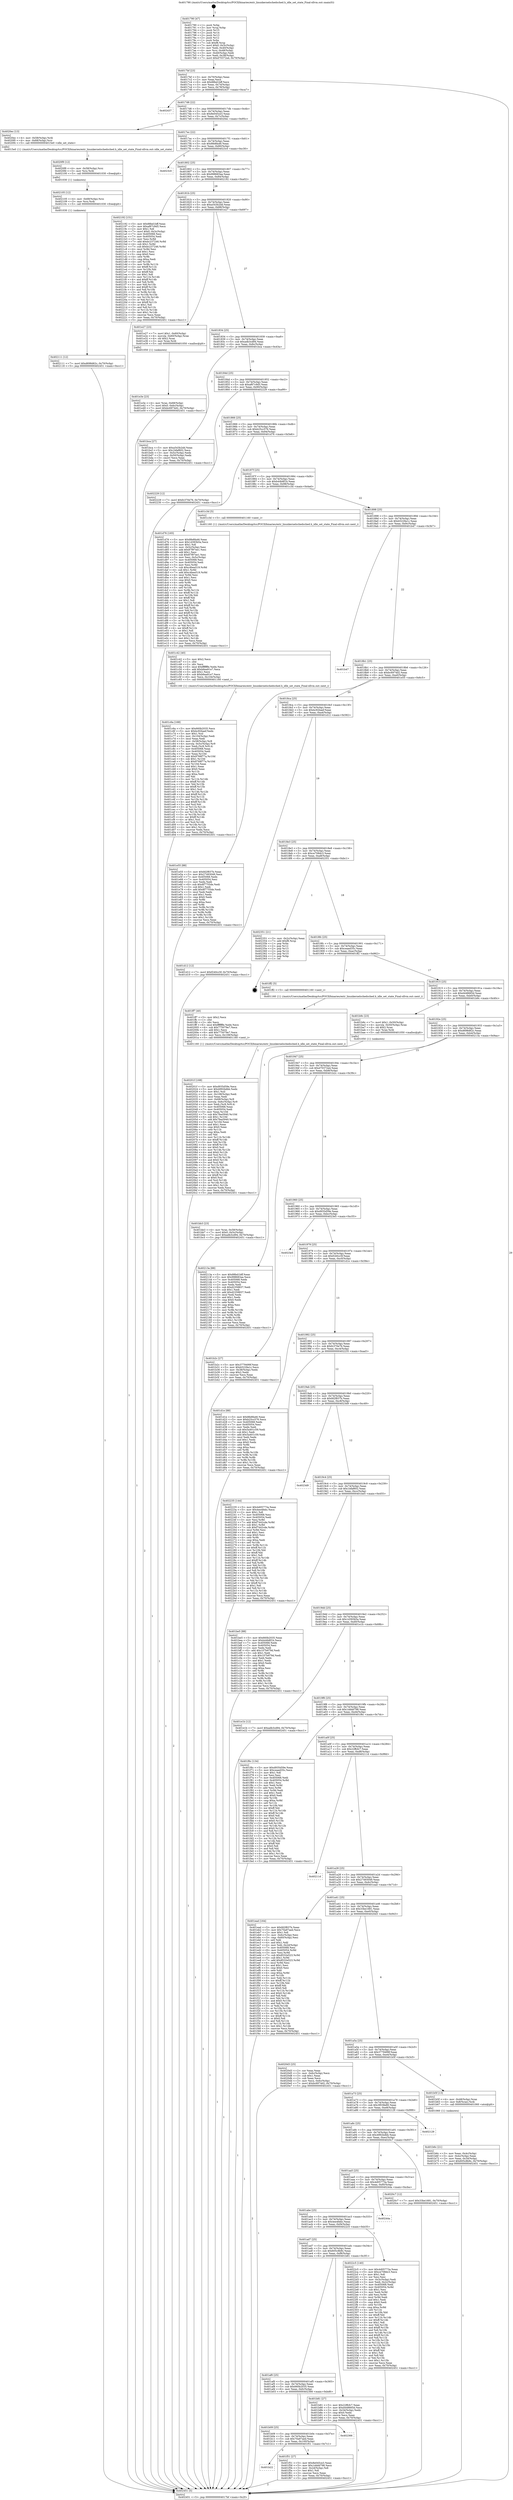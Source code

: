 digraph "0x401790" {
  label = "0x401790 (/mnt/c/Users/mathe/Desktop/tcc/POCII/binaries/extr_linuxkernelschedsched.h_idle_set_state_Final-ollvm.out::main(0))"
  labelloc = "t"
  node[shape=record]

  Entry [label="",width=0.3,height=0.3,shape=circle,fillcolor=black,style=filled]
  "0x4017bf" [label="{
     0x4017bf [23]\l
     | [instrs]\l
     &nbsp;&nbsp;0x4017bf \<+3\>: mov -0x70(%rbp),%eax\l
     &nbsp;&nbsp;0x4017c2 \<+2\>: mov %eax,%ecx\l
     &nbsp;&nbsp;0x4017c4 \<+6\>: sub $0x88bd1bff,%ecx\l
     &nbsp;&nbsp;0x4017ca \<+3\>: mov %eax,-0x74(%rbp)\l
     &nbsp;&nbsp;0x4017cd \<+3\>: mov %ecx,-0x78(%rbp)\l
     &nbsp;&nbsp;0x4017d0 \<+6\>: je 0000000000402437 \<main+0xca7\>\l
  }"]
  "0x402437" [label="{
     0x402437\l
  }", style=dashed]
  "0x4017d6" [label="{
     0x4017d6 [22]\l
     | [instrs]\l
     &nbsp;&nbsp;0x4017d6 \<+5\>: jmp 00000000004017db \<main+0x4b\>\l
     &nbsp;&nbsp;0x4017db \<+3\>: mov -0x74(%rbp),%eax\l
     &nbsp;&nbsp;0x4017de \<+5\>: sub $0x8e045ce3,%eax\l
     &nbsp;&nbsp;0x4017e3 \<+3\>: mov %eax,-0x7c(%rbp)\l
     &nbsp;&nbsp;0x4017e6 \<+6\>: je 00000000004020ec \<main+0x95c\>\l
  }"]
  Exit [label="",width=0.3,height=0.3,shape=circle,fillcolor=black,style=filled,peripheries=2]
  "0x4020ec" [label="{
     0x4020ec [13]\l
     | [instrs]\l
     &nbsp;&nbsp;0x4020ec \<+4\>: mov -0x58(%rbp),%rdi\l
     &nbsp;&nbsp;0x4020f0 \<+4\>: mov -0x68(%rbp),%rsi\l
     &nbsp;&nbsp;0x4020f4 \<+5\>: call 00000000004015e0 \<idle_set_state\>\l
     | [calls]\l
     &nbsp;&nbsp;0x4015e0 \{1\} (/mnt/c/Users/mathe/Desktop/tcc/POCII/binaries/extr_linuxkernelschedsched.h_idle_set_state_Final-ollvm.out::idle_set_state)\l
  }"]
  "0x4017ec" [label="{
     0x4017ec [22]\l
     | [instrs]\l
     &nbsp;&nbsp;0x4017ec \<+5\>: jmp 00000000004017f1 \<main+0x61\>\l
     &nbsp;&nbsp;0x4017f1 \<+3\>: mov -0x74(%rbp),%eax\l
     &nbsp;&nbsp;0x4017f4 \<+5\>: sub $0x8fe8fa46,%eax\l
     &nbsp;&nbsp;0x4017f9 \<+3\>: mov %eax,-0x80(%rbp)\l
     &nbsp;&nbsp;0x4017fc \<+6\>: je 00000000004023c0 \<main+0xc30\>\l
  }"]
  "0x402111" [label="{
     0x402111 [12]\l
     | [instrs]\l
     &nbsp;&nbsp;0x402111 \<+7\>: movl $0xd698d62c,-0x70(%rbp)\l
     &nbsp;&nbsp;0x402118 \<+5\>: jmp 0000000000402451 \<main+0xcc1\>\l
  }"]
  "0x4023c0" [label="{
     0x4023c0\l
  }", style=dashed]
  "0x401802" [label="{
     0x401802 [25]\l
     | [instrs]\l
     &nbsp;&nbsp;0x401802 \<+5\>: jmp 0000000000401807 \<main+0x77\>\l
     &nbsp;&nbsp;0x401807 \<+3\>: mov -0x74(%rbp),%eax\l
     &nbsp;&nbsp;0x40180a \<+5\>: sub $0x998683aa,%eax\l
     &nbsp;&nbsp;0x40180f \<+6\>: mov %eax,-0x84(%rbp)\l
     &nbsp;&nbsp;0x401815 \<+6\>: je 0000000000402192 \<main+0xa02\>\l
  }"]
  "0x402105" [label="{
     0x402105 [12]\l
     | [instrs]\l
     &nbsp;&nbsp;0x402105 \<+4\>: mov -0x68(%rbp),%rsi\l
     &nbsp;&nbsp;0x402109 \<+3\>: mov %rsi,%rdi\l
     &nbsp;&nbsp;0x40210c \<+5\>: call 0000000000401030 \<free@plt\>\l
     | [calls]\l
     &nbsp;&nbsp;0x401030 \{1\} (unknown)\l
  }"]
  "0x402192" [label="{
     0x402192 [151]\l
     | [instrs]\l
     &nbsp;&nbsp;0x402192 \<+5\>: mov $0x88bd1bff,%eax\l
     &nbsp;&nbsp;0x402197 \<+5\>: mov $0xaf67c9d5,%ecx\l
     &nbsp;&nbsp;0x40219c \<+2\>: mov $0x1,%dl\l
     &nbsp;&nbsp;0x40219e \<+7\>: movl $0x0,-0x3c(%rbp)\l
     &nbsp;&nbsp;0x4021a5 \<+7\>: mov 0x405068,%esi\l
     &nbsp;&nbsp;0x4021ac \<+7\>: mov 0x405054,%edi\l
     &nbsp;&nbsp;0x4021b3 \<+3\>: mov %esi,%r8d\l
     &nbsp;&nbsp;0x4021b6 \<+7\>: add $0xbc237246,%r8d\l
     &nbsp;&nbsp;0x4021bd \<+4\>: sub $0x1,%r8d\l
     &nbsp;&nbsp;0x4021c1 \<+7\>: sub $0xbc237246,%r8d\l
     &nbsp;&nbsp;0x4021c8 \<+4\>: imul %r8d,%esi\l
     &nbsp;&nbsp;0x4021cc \<+3\>: and $0x1,%esi\l
     &nbsp;&nbsp;0x4021cf \<+3\>: cmp $0x0,%esi\l
     &nbsp;&nbsp;0x4021d2 \<+4\>: sete %r9b\l
     &nbsp;&nbsp;0x4021d6 \<+3\>: cmp $0xa,%edi\l
     &nbsp;&nbsp;0x4021d9 \<+4\>: setl %r10b\l
     &nbsp;&nbsp;0x4021dd \<+3\>: mov %r9b,%r11b\l
     &nbsp;&nbsp;0x4021e0 \<+4\>: xor $0xff,%r11b\l
     &nbsp;&nbsp;0x4021e4 \<+3\>: mov %r10b,%bl\l
     &nbsp;&nbsp;0x4021e7 \<+3\>: xor $0xff,%bl\l
     &nbsp;&nbsp;0x4021ea \<+3\>: xor $0x1,%dl\l
     &nbsp;&nbsp;0x4021ed \<+3\>: mov %r11b,%r14b\l
     &nbsp;&nbsp;0x4021f0 \<+4\>: and $0xff,%r14b\l
     &nbsp;&nbsp;0x4021f4 \<+3\>: and %dl,%r9b\l
     &nbsp;&nbsp;0x4021f7 \<+3\>: mov %bl,%r15b\l
     &nbsp;&nbsp;0x4021fa \<+4\>: and $0xff,%r15b\l
     &nbsp;&nbsp;0x4021fe \<+3\>: and %dl,%r10b\l
     &nbsp;&nbsp;0x402201 \<+3\>: or %r9b,%r14b\l
     &nbsp;&nbsp;0x402204 \<+3\>: or %r10b,%r15b\l
     &nbsp;&nbsp;0x402207 \<+3\>: xor %r15b,%r14b\l
     &nbsp;&nbsp;0x40220a \<+3\>: or %bl,%r11b\l
     &nbsp;&nbsp;0x40220d \<+4\>: xor $0xff,%r11b\l
     &nbsp;&nbsp;0x402211 \<+3\>: or $0x1,%dl\l
     &nbsp;&nbsp;0x402214 \<+3\>: and %dl,%r11b\l
     &nbsp;&nbsp;0x402217 \<+3\>: or %r11b,%r14b\l
     &nbsp;&nbsp;0x40221a \<+4\>: test $0x1,%r14b\l
     &nbsp;&nbsp;0x40221e \<+3\>: cmovne %ecx,%eax\l
     &nbsp;&nbsp;0x402221 \<+3\>: mov %eax,-0x70(%rbp)\l
     &nbsp;&nbsp;0x402224 \<+5\>: jmp 0000000000402451 \<main+0xcc1\>\l
  }"]
  "0x40181b" [label="{
     0x40181b [25]\l
     | [instrs]\l
     &nbsp;&nbsp;0x40181b \<+5\>: jmp 0000000000401820 \<main+0x90\>\l
     &nbsp;&nbsp;0x401820 \<+3\>: mov -0x74(%rbp),%eax\l
     &nbsp;&nbsp;0x401823 \<+5\>: sub $0xa543b2dd,%eax\l
     &nbsp;&nbsp;0x401828 \<+6\>: mov %eax,-0x88(%rbp)\l
     &nbsp;&nbsp;0x40182e \<+6\>: je 0000000000401e27 \<main+0x697\>\l
  }"]
  "0x4020f9" [label="{
     0x4020f9 [12]\l
     | [instrs]\l
     &nbsp;&nbsp;0x4020f9 \<+4\>: mov -0x58(%rbp),%rsi\l
     &nbsp;&nbsp;0x4020fd \<+3\>: mov %rsi,%rdi\l
     &nbsp;&nbsp;0x402100 \<+5\>: call 0000000000401030 \<free@plt\>\l
     | [calls]\l
     &nbsp;&nbsp;0x401030 \{1\} (unknown)\l
  }"]
  "0x401e27" [label="{
     0x401e27 [23]\l
     | [instrs]\l
     &nbsp;&nbsp;0x401e27 \<+7\>: movl $0x1,-0x60(%rbp)\l
     &nbsp;&nbsp;0x401e2e \<+4\>: movslq -0x60(%rbp),%rax\l
     &nbsp;&nbsp;0x401e32 \<+4\>: shl $0x2,%rax\l
     &nbsp;&nbsp;0x401e36 \<+3\>: mov %rax,%rdi\l
     &nbsp;&nbsp;0x401e39 \<+5\>: call 0000000000401050 \<malloc@plt\>\l
     | [calls]\l
     &nbsp;&nbsp;0x401050 \{1\} (unknown)\l
  }"]
  "0x401834" [label="{
     0x401834 [25]\l
     | [instrs]\l
     &nbsp;&nbsp;0x401834 \<+5\>: jmp 0000000000401839 \<main+0xa9\>\l
     &nbsp;&nbsp;0x401839 \<+3\>: mov -0x74(%rbp),%eax\l
     &nbsp;&nbsp;0x40183c \<+5\>: sub $0xadb3cd94,%eax\l
     &nbsp;&nbsp;0x401841 \<+6\>: mov %eax,-0x8c(%rbp)\l
     &nbsp;&nbsp;0x401847 \<+6\>: je 0000000000401bca \<main+0x43a\>\l
  }"]
  "0x40201f" [label="{
     0x40201f [168]\l
     | [instrs]\l
     &nbsp;&nbsp;0x40201f \<+5\>: mov $0xd935d59e,%ecx\l
     &nbsp;&nbsp;0x402024 \<+5\>: mov $0x4992bdbb,%edx\l
     &nbsp;&nbsp;0x402029 \<+3\>: mov $0x1,%sil\l
     &nbsp;&nbsp;0x40202c \<+6\>: mov -0x108(%rbp),%edi\l
     &nbsp;&nbsp;0x402032 \<+3\>: imul %eax,%edi\l
     &nbsp;&nbsp;0x402035 \<+4\>: mov -0x68(%rbp),%r8\l
     &nbsp;&nbsp;0x402039 \<+4\>: movslq -0x6c(%rbp),%r9\l
     &nbsp;&nbsp;0x40203d \<+4\>: mov %edi,(%r8,%r9,4)\l
     &nbsp;&nbsp;0x402041 \<+7\>: mov 0x405068,%eax\l
     &nbsp;&nbsp;0x402048 \<+7\>: mov 0x405054,%edi\l
     &nbsp;&nbsp;0x40204f \<+3\>: mov %eax,%r10d\l
     &nbsp;&nbsp;0x402052 \<+7\>: sub $0x7fea5940,%r10d\l
     &nbsp;&nbsp;0x402059 \<+4\>: sub $0x1,%r10d\l
     &nbsp;&nbsp;0x40205d \<+7\>: add $0x7fea5940,%r10d\l
     &nbsp;&nbsp;0x402064 \<+4\>: imul %r10d,%eax\l
     &nbsp;&nbsp;0x402068 \<+3\>: and $0x1,%eax\l
     &nbsp;&nbsp;0x40206b \<+3\>: cmp $0x0,%eax\l
     &nbsp;&nbsp;0x40206e \<+4\>: sete %r11b\l
     &nbsp;&nbsp;0x402072 \<+3\>: cmp $0xa,%edi\l
     &nbsp;&nbsp;0x402075 \<+3\>: setl %bl\l
     &nbsp;&nbsp;0x402078 \<+3\>: mov %r11b,%r14b\l
     &nbsp;&nbsp;0x40207b \<+4\>: xor $0xff,%r14b\l
     &nbsp;&nbsp;0x40207f \<+3\>: mov %bl,%r15b\l
     &nbsp;&nbsp;0x402082 \<+4\>: xor $0xff,%r15b\l
     &nbsp;&nbsp;0x402086 \<+4\>: xor $0x0,%sil\l
     &nbsp;&nbsp;0x40208a \<+3\>: mov %r14b,%r12b\l
     &nbsp;&nbsp;0x40208d \<+4\>: and $0x0,%r12b\l
     &nbsp;&nbsp;0x402091 \<+3\>: and %sil,%r11b\l
     &nbsp;&nbsp;0x402094 \<+3\>: mov %r15b,%r13b\l
     &nbsp;&nbsp;0x402097 \<+4\>: and $0x0,%r13b\l
     &nbsp;&nbsp;0x40209b \<+3\>: and %sil,%bl\l
     &nbsp;&nbsp;0x40209e \<+3\>: or %r11b,%r12b\l
     &nbsp;&nbsp;0x4020a1 \<+3\>: or %bl,%r13b\l
     &nbsp;&nbsp;0x4020a4 \<+3\>: xor %r13b,%r12b\l
     &nbsp;&nbsp;0x4020a7 \<+3\>: or %r15b,%r14b\l
     &nbsp;&nbsp;0x4020aa \<+4\>: xor $0xff,%r14b\l
     &nbsp;&nbsp;0x4020ae \<+4\>: or $0x0,%sil\l
     &nbsp;&nbsp;0x4020b2 \<+3\>: and %sil,%r14b\l
     &nbsp;&nbsp;0x4020b5 \<+3\>: or %r14b,%r12b\l
     &nbsp;&nbsp;0x4020b8 \<+4\>: test $0x1,%r12b\l
     &nbsp;&nbsp;0x4020bc \<+3\>: cmovne %edx,%ecx\l
     &nbsp;&nbsp;0x4020bf \<+3\>: mov %ecx,-0x70(%rbp)\l
     &nbsp;&nbsp;0x4020c2 \<+5\>: jmp 0000000000402451 \<main+0xcc1\>\l
  }"]
  "0x401bca" [label="{
     0x401bca [27]\l
     | [instrs]\l
     &nbsp;&nbsp;0x401bca \<+5\>: mov $0xa543b2dd,%eax\l
     &nbsp;&nbsp;0x401bcf \<+5\>: mov $0x1bfaf602,%ecx\l
     &nbsp;&nbsp;0x401bd4 \<+3\>: mov -0x5c(%rbp),%edx\l
     &nbsp;&nbsp;0x401bd7 \<+3\>: cmp -0x50(%rbp),%edx\l
     &nbsp;&nbsp;0x401bda \<+3\>: cmovl %ecx,%eax\l
     &nbsp;&nbsp;0x401bdd \<+3\>: mov %eax,-0x70(%rbp)\l
     &nbsp;&nbsp;0x401be0 \<+5\>: jmp 0000000000402451 \<main+0xcc1\>\l
  }"]
  "0x40184d" [label="{
     0x40184d [25]\l
     | [instrs]\l
     &nbsp;&nbsp;0x40184d \<+5\>: jmp 0000000000401852 \<main+0xc2\>\l
     &nbsp;&nbsp;0x401852 \<+3\>: mov -0x74(%rbp),%eax\l
     &nbsp;&nbsp;0x401855 \<+5\>: sub $0xaf67c9d5,%eax\l
     &nbsp;&nbsp;0x40185a \<+6\>: mov %eax,-0x90(%rbp)\l
     &nbsp;&nbsp;0x401860 \<+6\>: je 0000000000402229 \<main+0xa99\>\l
  }"]
  "0x401ff7" [label="{
     0x401ff7 [40]\l
     | [instrs]\l
     &nbsp;&nbsp;0x401ff7 \<+5\>: mov $0x2,%ecx\l
     &nbsp;&nbsp;0x401ffc \<+1\>: cltd\l
     &nbsp;&nbsp;0x401ffd \<+2\>: idiv %ecx\l
     &nbsp;&nbsp;0x401fff \<+6\>: imul $0xfffffffe,%edx,%ecx\l
     &nbsp;&nbsp;0x402005 \<+6\>: sub $0x775079e7,%ecx\l
     &nbsp;&nbsp;0x40200b \<+3\>: add $0x1,%ecx\l
     &nbsp;&nbsp;0x40200e \<+6\>: add $0x775079e7,%ecx\l
     &nbsp;&nbsp;0x402014 \<+6\>: mov %ecx,-0x108(%rbp)\l
     &nbsp;&nbsp;0x40201a \<+5\>: call 0000000000401160 \<next_i\>\l
     | [calls]\l
     &nbsp;&nbsp;0x401160 \{1\} (/mnt/c/Users/mathe/Desktop/tcc/POCII/binaries/extr_linuxkernelschedsched.h_idle_set_state_Final-ollvm.out::next_i)\l
  }"]
  "0x402229" [label="{
     0x402229 [12]\l
     | [instrs]\l
     &nbsp;&nbsp;0x402229 \<+7\>: movl $0xfc370e76,-0x70(%rbp)\l
     &nbsp;&nbsp;0x402230 \<+5\>: jmp 0000000000402451 \<main+0xcc1\>\l
  }"]
  "0x401866" [label="{
     0x401866 [25]\l
     | [instrs]\l
     &nbsp;&nbsp;0x401866 \<+5\>: jmp 000000000040186b \<main+0xdb\>\l
     &nbsp;&nbsp;0x40186b \<+3\>: mov -0x74(%rbp),%eax\l
     &nbsp;&nbsp;0x40186e \<+5\>: sub $0xb25cc576,%eax\l
     &nbsp;&nbsp;0x401873 \<+6\>: mov %eax,-0x94(%rbp)\l
     &nbsp;&nbsp;0x401879 \<+6\>: je 0000000000401d76 \<main+0x5e6\>\l
  }"]
  "0x401b22" [label="{
     0x401b22\l
  }", style=dashed]
  "0x401d76" [label="{
     0x401d76 [165]\l
     | [instrs]\l
     &nbsp;&nbsp;0x401d76 \<+5\>: mov $0x8fe8fa46,%eax\l
     &nbsp;&nbsp;0x401d7b \<+5\>: mov $0x1d393b5a,%ecx\l
     &nbsp;&nbsp;0x401d80 \<+2\>: mov $0x1,%dl\l
     &nbsp;&nbsp;0x401d82 \<+3\>: mov -0x5c(%rbp),%esi\l
     &nbsp;&nbsp;0x401d85 \<+6\>: add $0x87f97ee1,%esi\l
     &nbsp;&nbsp;0x401d8b \<+3\>: add $0x1,%esi\l
     &nbsp;&nbsp;0x401d8e \<+6\>: sub $0x87f97ee1,%esi\l
     &nbsp;&nbsp;0x401d94 \<+3\>: mov %esi,-0x5c(%rbp)\l
     &nbsp;&nbsp;0x401d97 \<+7\>: mov 0x405068,%esi\l
     &nbsp;&nbsp;0x401d9e \<+7\>: mov 0x405054,%edi\l
     &nbsp;&nbsp;0x401da5 \<+3\>: mov %esi,%r8d\l
     &nbsp;&nbsp;0x401da8 \<+7\>: sub $0xc4bea519,%r8d\l
     &nbsp;&nbsp;0x401daf \<+4\>: sub $0x1,%r8d\l
     &nbsp;&nbsp;0x401db3 \<+7\>: add $0xc4bea519,%r8d\l
     &nbsp;&nbsp;0x401dba \<+4\>: imul %r8d,%esi\l
     &nbsp;&nbsp;0x401dbe \<+3\>: and $0x1,%esi\l
     &nbsp;&nbsp;0x401dc1 \<+3\>: cmp $0x0,%esi\l
     &nbsp;&nbsp;0x401dc4 \<+4\>: sete %r9b\l
     &nbsp;&nbsp;0x401dc8 \<+3\>: cmp $0xa,%edi\l
     &nbsp;&nbsp;0x401dcb \<+4\>: setl %r10b\l
     &nbsp;&nbsp;0x401dcf \<+3\>: mov %r9b,%r11b\l
     &nbsp;&nbsp;0x401dd2 \<+4\>: xor $0xff,%r11b\l
     &nbsp;&nbsp;0x401dd6 \<+3\>: mov %r10b,%bl\l
     &nbsp;&nbsp;0x401dd9 \<+3\>: xor $0xff,%bl\l
     &nbsp;&nbsp;0x401ddc \<+3\>: xor $0x1,%dl\l
     &nbsp;&nbsp;0x401ddf \<+3\>: mov %r11b,%r14b\l
     &nbsp;&nbsp;0x401de2 \<+4\>: and $0xff,%r14b\l
     &nbsp;&nbsp;0x401de6 \<+3\>: and %dl,%r9b\l
     &nbsp;&nbsp;0x401de9 \<+3\>: mov %bl,%r15b\l
     &nbsp;&nbsp;0x401dec \<+4\>: and $0xff,%r15b\l
     &nbsp;&nbsp;0x401df0 \<+3\>: and %dl,%r10b\l
     &nbsp;&nbsp;0x401df3 \<+3\>: or %r9b,%r14b\l
     &nbsp;&nbsp;0x401df6 \<+3\>: or %r10b,%r15b\l
     &nbsp;&nbsp;0x401df9 \<+3\>: xor %r15b,%r14b\l
     &nbsp;&nbsp;0x401dfc \<+3\>: or %bl,%r11b\l
     &nbsp;&nbsp;0x401dff \<+4\>: xor $0xff,%r11b\l
     &nbsp;&nbsp;0x401e03 \<+3\>: or $0x1,%dl\l
     &nbsp;&nbsp;0x401e06 \<+3\>: and %dl,%r11b\l
     &nbsp;&nbsp;0x401e09 \<+3\>: or %r11b,%r14b\l
     &nbsp;&nbsp;0x401e0c \<+4\>: test $0x1,%r14b\l
     &nbsp;&nbsp;0x401e10 \<+3\>: cmovne %ecx,%eax\l
     &nbsp;&nbsp;0x401e13 \<+3\>: mov %eax,-0x70(%rbp)\l
     &nbsp;&nbsp;0x401e16 \<+5\>: jmp 0000000000402451 \<main+0xcc1\>\l
  }"]
  "0x40187f" [label="{
     0x40187f [25]\l
     | [instrs]\l
     &nbsp;&nbsp;0x40187f \<+5\>: jmp 0000000000401884 \<main+0xf4\>\l
     &nbsp;&nbsp;0x401884 \<+3\>: mov -0x74(%rbp),%eax\l
     &nbsp;&nbsp;0x401887 \<+5\>: sub $0xb44b8f1b,%eax\l
     &nbsp;&nbsp;0x40188c \<+6\>: mov %eax,-0x98(%rbp)\l
     &nbsp;&nbsp;0x401892 \<+6\>: je 0000000000401c3d \<main+0x4ad\>\l
  }"]
  "0x401f51" [label="{
     0x401f51 [27]\l
     | [instrs]\l
     &nbsp;&nbsp;0x401f51 \<+5\>: mov $0x8e045ce3,%eax\l
     &nbsp;&nbsp;0x401f56 \<+5\>: mov $0x1dddd798,%ecx\l
     &nbsp;&nbsp;0x401f5b \<+3\>: mov -0x2d(%rbp),%dl\l
     &nbsp;&nbsp;0x401f5e \<+3\>: test $0x1,%dl\l
     &nbsp;&nbsp;0x401f61 \<+3\>: cmovne %ecx,%eax\l
     &nbsp;&nbsp;0x401f64 \<+3\>: mov %eax,-0x70(%rbp)\l
     &nbsp;&nbsp;0x401f67 \<+5\>: jmp 0000000000402451 \<main+0xcc1\>\l
  }"]
  "0x401c3d" [label="{
     0x401c3d [5]\l
     | [instrs]\l
     &nbsp;&nbsp;0x401c3d \<+5\>: call 0000000000401160 \<next_i\>\l
     | [calls]\l
     &nbsp;&nbsp;0x401160 \{1\} (/mnt/c/Users/mathe/Desktop/tcc/POCII/binaries/extr_linuxkernelschedsched.h_idle_set_state_Final-ollvm.out::next_i)\l
  }"]
  "0x401898" [label="{
     0x401898 [25]\l
     | [instrs]\l
     &nbsp;&nbsp;0x401898 \<+5\>: jmp 000000000040189d \<main+0x10d\>\l
     &nbsp;&nbsp;0x40189d \<+3\>: mov -0x74(%rbp),%eax\l
     &nbsp;&nbsp;0x4018a0 \<+5\>: sub $0xb5229a1c,%eax\l
     &nbsp;&nbsp;0x4018a5 \<+6\>: mov %eax,-0x9c(%rbp)\l
     &nbsp;&nbsp;0x4018ab \<+6\>: je 0000000000401b47 \<main+0x3b7\>\l
  }"]
  "0x401b09" [label="{
     0x401b09 [25]\l
     | [instrs]\l
     &nbsp;&nbsp;0x401b09 \<+5\>: jmp 0000000000401b0e \<main+0x37e\>\l
     &nbsp;&nbsp;0x401b0e \<+3\>: mov -0x74(%rbp),%eax\l
     &nbsp;&nbsp;0x401b11 \<+5\>: sub $0x70a97aed,%eax\l
     &nbsp;&nbsp;0x401b16 \<+6\>: mov %eax,-0x100(%rbp)\l
     &nbsp;&nbsp;0x401b1c \<+6\>: je 0000000000401f51 \<main+0x7c1\>\l
  }"]
  "0x401b47" [label="{
     0x401b47\l
  }", style=dashed]
  "0x4018b1" [label="{
     0x4018b1 [25]\l
     | [instrs]\l
     &nbsp;&nbsp;0x4018b1 \<+5\>: jmp 00000000004018b6 \<main+0x126\>\l
     &nbsp;&nbsp;0x4018b6 \<+3\>: mov -0x74(%rbp),%eax\l
     &nbsp;&nbsp;0x4018b9 \<+5\>: sub $0xbc6974d2,%eax\l
     &nbsp;&nbsp;0x4018be \<+6\>: mov %eax,-0xa0(%rbp)\l
     &nbsp;&nbsp;0x4018c4 \<+6\>: je 0000000000401e55 \<main+0x6c5\>\l
  }"]
  "0x402366" [label="{
     0x402366\l
  }", style=dashed]
  "0x401e55" [label="{
     0x401e55 [88]\l
     | [instrs]\l
     &nbsp;&nbsp;0x401e55 \<+5\>: mov $0xfd2f837b,%eax\l
     &nbsp;&nbsp;0x401e5a \<+5\>: mov $0x27493049,%ecx\l
     &nbsp;&nbsp;0x401e5f \<+7\>: mov 0x405068,%edx\l
     &nbsp;&nbsp;0x401e66 \<+7\>: mov 0x405054,%esi\l
     &nbsp;&nbsp;0x401e6d \<+2\>: mov %edx,%edi\l
     &nbsp;&nbsp;0x401e6f \<+6\>: sub $0x8f7755de,%edi\l
     &nbsp;&nbsp;0x401e75 \<+3\>: sub $0x1,%edi\l
     &nbsp;&nbsp;0x401e78 \<+6\>: add $0x8f7755de,%edi\l
     &nbsp;&nbsp;0x401e7e \<+3\>: imul %edi,%edx\l
     &nbsp;&nbsp;0x401e81 \<+3\>: and $0x1,%edx\l
     &nbsp;&nbsp;0x401e84 \<+3\>: cmp $0x0,%edx\l
     &nbsp;&nbsp;0x401e87 \<+4\>: sete %r8b\l
     &nbsp;&nbsp;0x401e8b \<+3\>: cmp $0xa,%esi\l
     &nbsp;&nbsp;0x401e8e \<+4\>: setl %r9b\l
     &nbsp;&nbsp;0x401e92 \<+3\>: mov %r8b,%r10b\l
     &nbsp;&nbsp;0x401e95 \<+3\>: and %r9b,%r10b\l
     &nbsp;&nbsp;0x401e98 \<+3\>: xor %r9b,%r8b\l
     &nbsp;&nbsp;0x401e9b \<+3\>: or %r8b,%r10b\l
     &nbsp;&nbsp;0x401e9e \<+4\>: test $0x1,%r10b\l
     &nbsp;&nbsp;0x401ea2 \<+3\>: cmovne %ecx,%eax\l
     &nbsp;&nbsp;0x401ea5 \<+3\>: mov %eax,-0x70(%rbp)\l
     &nbsp;&nbsp;0x401ea8 \<+5\>: jmp 0000000000402451 \<main+0xcc1\>\l
  }"]
  "0x4018ca" [label="{
     0x4018ca [25]\l
     | [instrs]\l
     &nbsp;&nbsp;0x4018ca \<+5\>: jmp 00000000004018cf \<main+0x13f\>\l
     &nbsp;&nbsp;0x4018cf \<+3\>: mov -0x74(%rbp),%eax\l
     &nbsp;&nbsp;0x4018d2 \<+5\>: sub $0xbc92baef,%eax\l
     &nbsp;&nbsp;0x4018d7 \<+6\>: mov %eax,-0xa4(%rbp)\l
     &nbsp;&nbsp;0x4018dd \<+6\>: je 0000000000401d12 \<main+0x582\>\l
  }"]
  "0x401e3e" [label="{
     0x401e3e [23]\l
     | [instrs]\l
     &nbsp;&nbsp;0x401e3e \<+4\>: mov %rax,-0x68(%rbp)\l
     &nbsp;&nbsp;0x401e42 \<+7\>: movl $0x0,-0x6c(%rbp)\l
     &nbsp;&nbsp;0x401e49 \<+7\>: movl $0xbc6974d2,-0x70(%rbp)\l
     &nbsp;&nbsp;0x401e50 \<+5\>: jmp 0000000000402451 \<main+0xcc1\>\l
  }"]
  "0x401d12" [label="{
     0x401d12 [12]\l
     | [instrs]\l
     &nbsp;&nbsp;0x401d12 \<+7\>: movl $0xf240cc5f,-0x70(%rbp)\l
     &nbsp;&nbsp;0x401d19 \<+5\>: jmp 0000000000402451 \<main+0xcc1\>\l
  }"]
  "0x4018e3" [label="{
     0x4018e3 [25]\l
     | [instrs]\l
     &nbsp;&nbsp;0x4018e3 \<+5\>: jmp 00000000004018e8 \<main+0x158\>\l
     &nbsp;&nbsp;0x4018e8 \<+3\>: mov -0x74(%rbp),%eax\l
     &nbsp;&nbsp;0x4018eb \<+5\>: sub $0xce708dc3,%eax\l
     &nbsp;&nbsp;0x4018f0 \<+6\>: mov %eax,-0xa8(%rbp)\l
     &nbsp;&nbsp;0x4018f6 \<+6\>: je 0000000000402351 \<main+0xbc1\>\l
  }"]
  "0x401c6a" [label="{
     0x401c6a [168]\l
     | [instrs]\l
     &nbsp;&nbsp;0x401c6a \<+5\>: mov $0x660b2035,%ecx\l
     &nbsp;&nbsp;0x401c6f \<+5\>: mov $0xbc92baef,%edx\l
     &nbsp;&nbsp;0x401c74 \<+3\>: mov $0x1,%sil\l
     &nbsp;&nbsp;0x401c77 \<+6\>: mov -0x104(%rbp),%edi\l
     &nbsp;&nbsp;0x401c7d \<+3\>: imul %eax,%edi\l
     &nbsp;&nbsp;0x401c80 \<+4\>: mov -0x58(%rbp),%r8\l
     &nbsp;&nbsp;0x401c84 \<+4\>: movslq -0x5c(%rbp),%r9\l
     &nbsp;&nbsp;0x401c88 \<+4\>: mov %edi,(%r8,%r9,4)\l
     &nbsp;&nbsp;0x401c8c \<+7\>: mov 0x405068,%eax\l
     &nbsp;&nbsp;0x401c93 \<+7\>: mov 0x405054,%edi\l
     &nbsp;&nbsp;0x401c9a \<+3\>: mov %eax,%r10d\l
     &nbsp;&nbsp;0x401c9d \<+7\>: add $0x9768f77a,%r10d\l
     &nbsp;&nbsp;0x401ca4 \<+4\>: sub $0x1,%r10d\l
     &nbsp;&nbsp;0x401ca8 \<+7\>: sub $0x9768f77a,%r10d\l
     &nbsp;&nbsp;0x401caf \<+4\>: imul %r10d,%eax\l
     &nbsp;&nbsp;0x401cb3 \<+3\>: and $0x1,%eax\l
     &nbsp;&nbsp;0x401cb6 \<+3\>: cmp $0x0,%eax\l
     &nbsp;&nbsp;0x401cb9 \<+4\>: sete %r11b\l
     &nbsp;&nbsp;0x401cbd \<+3\>: cmp $0xa,%edi\l
     &nbsp;&nbsp;0x401cc0 \<+3\>: setl %bl\l
     &nbsp;&nbsp;0x401cc3 \<+3\>: mov %r11b,%r14b\l
     &nbsp;&nbsp;0x401cc6 \<+4\>: xor $0xff,%r14b\l
     &nbsp;&nbsp;0x401cca \<+3\>: mov %bl,%r15b\l
     &nbsp;&nbsp;0x401ccd \<+4\>: xor $0xff,%r15b\l
     &nbsp;&nbsp;0x401cd1 \<+4\>: xor $0x1,%sil\l
     &nbsp;&nbsp;0x401cd5 \<+3\>: mov %r14b,%r12b\l
     &nbsp;&nbsp;0x401cd8 \<+4\>: and $0xff,%r12b\l
     &nbsp;&nbsp;0x401cdc \<+3\>: and %sil,%r11b\l
     &nbsp;&nbsp;0x401cdf \<+3\>: mov %r15b,%r13b\l
     &nbsp;&nbsp;0x401ce2 \<+4\>: and $0xff,%r13b\l
     &nbsp;&nbsp;0x401ce6 \<+3\>: and %sil,%bl\l
     &nbsp;&nbsp;0x401ce9 \<+3\>: or %r11b,%r12b\l
     &nbsp;&nbsp;0x401cec \<+3\>: or %bl,%r13b\l
     &nbsp;&nbsp;0x401cef \<+3\>: xor %r13b,%r12b\l
     &nbsp;&nbsp;0x401cf2 \<+3\>: or %r15b,%r14b\l
     &nbsp;&nbsp;0x401cf5 \<+4\>: xor $0xff,%r14b\l
     &nbsp;&nbsp;0x401cf9 \<+4\>: or $0x1,%sil\l
     &nbsp;&nbsp;0x401cfd \<+3\>: and %sil,%r14b\l
     &nbsp;&nbsp;0x401d00 \<+3\>: or %r14b,%r12b\l
     &nbsp;&nbsp;0x401d03 \<+4\>: test $0x1,%r12b\l
     &nbsp;&nbsp;0x401d07 \<+3\>: cmovne %edx,%ecx\l
     &nbsp;&nbsp;0x401d0a \<+3\>: mov %ecx,-0x70(%rbp)\l
     &nbsp;&nbsp;0x401d0d \<+5\>: jmp 0000000000402451 \<main+0xcc1\>\l
  }"]
  "0x402351" [label="{
     0x402351 [21]\l
     | [instrs]\l
     &nbsp;&nbsp;0x402351 \<+3\>: mov -0x2c(%rbp),%eax\l
     &nbsp;&nbsp;0x402354 \<+7\>: add $0xf8,%rsp\l
     &nbsp;&nbsp;0x40235b \<+1\>: pop %rbx\l
     &nbsp;&nbsp;0x40235c \<+2\>: pop %r12\l
     &nbsp;&nbsp;0x40235e \<+2\>: pop %r13\l
     &nbsp;&nbsp;0x402360 \<+2\>: pop %r14\l
     &nbsp;&nbsp;0x402362 \<+2\>: pop %r15\l
     &nbsp;&nbsp;0x402364 \<+1\>: pop %rbp\l
     &nbsp;&nbsp;0x402365 \<+1\>: ret\l
  }"]
  "0x4018fc" [label="{
     0x4018fc [25]\l
     | [instrs]\l
     &nbsp;&nbsp;0x4018fc \<+5\>: jmp 0000000000401901 \<main+0x171\>\l
     &nbsp;&nbsp;0x401901 \<+3\>: mov -0x74(%rbp),%eax\l
     &nbsp;&nbsp;0x401904 \<+5\>: sub $0xceaed35c,%eax\l
     &nbsp;&nbsp;0x401909 \<+6\>: mov %eax,-0xac(%rbp)\l
     &nbsp;&nbsp;0x40190f \<+6\>: je 0000000000401ff2 \<main+0x862\>\l
  }"]
  "0x401c42" [label="{
     0x401c42 [40]\l
     | [instrs]\l
     &nbsp;&nbsp;0x401c42 \<+5\>: mov $0x2,%ecx\l
     &nbsp;&nbsp;0x401c47 \<+1\>: cltd\l
     &nbsp;&nbsp;0x401c48 \<+2\>: idiv %ecx\l
     &nbsp;&nbsp;0x401c4a \<+6\>: imul $0xfffffffe,%edx,%ecx\l
     &nbsp;&nbsp;0x401c50 \<+6\>: add $0xb6ea91e7,%ecx\l
     &nbsp;&nbsp;0x401c56 \<+3\>: add $0x1,%ecx\l
     &nbsp;&nbsp;0x401c59 \<+6\>: sub $0xb6ea91e7,%ecx\l
     &nbsp;&nbsp;0x401c5f \<+6\>: mov %ecx,-0x104(%rbp)\l
     &nbsp;&nbsp;0x401c65 \<+5\>: call 0000000000401160 \<next_i\>\l
     | [calls]\l
     &nbsp;&nbsp;0x401160 \{1\} (/mnt/c/Users/mathe/Desktop/tcc/POCII/binaries/extr_linuxkernelschedsched.h_idle_set_state_Final-ollvm.out::next_i)\l
  }"]
  "0x401ff2" [label="{
     0x401ff2 [5]\l
     | [instrs]\l
     &nbsp;&nbsp;0x401ff2 \<+5\>: call 0000000000401160 \<next_i\>\l
     | [calls]\l
     &nbsp;&nbsp;0x401160 \{1\} (/mnt/c/Users/mathe/Desktop/tcc/POCII/binaries/extr_linuxkernelschedsched.h_idle_set_state_Final-ollvm.out::next_i)\l
  }"]
  "0x401915" [label="{
     0x401915 [25]\l
     | [instrs]\l
     &nbsp;&nbsp;0x401915 \<+5\>: jmp 000000000040191a \<main+0x18a\>\l
     &nbsp;&nbsp;0x40191a \<+3\>: mov -0x74(%rbp),%eax\l
     &nbsp;&nbsp;0x40191d \<+5\>: sub $0xd448665d,%eax\l
     &nbsp;&nbsp;0x401922 \<+6\>: mov %eax,-0xb0(%rbp)\l
     &nbsp;&nbsp;0x401928 \<+6\>: je 0000000000401b9c \<main+0x40c\>\l
  }"]
  "0x401bb3" [label="{
     0x401bb3 [23]\l
     | [instrs]\l
     &nbsp;&nbsp;0x401bb3 \<+4\>: mov %rax,-0x58(%rbp)\l
     &nbsp;&nbsp;0x401bb7 \<+7\>: movl $0x0,-0x5c(%rbp)\l
     &nbsp;&nbsp;0x401bbe \<+7\>: movl $0xadb3cd94,-0x70(%rbp)\l
     &nbsp;&nbsp;0x401bc5 \<+5\>: jmp 0000000000402451 \<main+0xcc1\>\l
  }"]
  "0x401b9c" [label="{
     0x401b9c [23]\l
     | [instrs]\l
     &nbsp;&nbsp;0x401b9c \<+7\>: movl $0x1,-0x50(%rbp)\l
     &nbsp;&nbsp;0x401ba3 \<+4\>: movslq -0x50(%rbp),%rax\l
     &nbsp;&nbsp;0x401ba7 \<+4\>: shl $0x2,%rax\l
     &nbsp;&nbsp;0x401bab \<+3\>: mov %rax,%rdi\l
     &nbsp;&nbsp;0x401bae \<+5\>: call 0000000000401050 \<malloc@plt\>\l
     | [calls]\l
     &nbsp;&nbsp;0x401050 \{1\} (unknown)\l
  }"]
  "0x40192e" [label="{
     0x40192e [25]\l
     | [instrs]\l
     &nbsp;&nbsp;0x40192e \<+5\>: jmp 0000000000401933 \<main+0x1a3\>\l
     &nbsp;&nbsp;0x401933 \<+3\>: mov -0x74(%rbp),%eax\l
     &nbsp;&nbsp;0x401936 \<+5\>: sub $0xd698d62c,%eax\l
     &nbsp;&nbsp;0x40193b \<+6\>: mov %eax,-0xb4(%rbp)\l
     &nbsp;&nbsp;0x401941 \<+6\>: je 000000000040213a \<main+0x9aa\>\l
  }"]
  "0x401af0" [label="{
     0x401af0 [25]\l
     | [instrs]\l
     &nbsp;&nbsp;0x401af0 \<+5\>: jmp 0000000000401af5 \<main+0x365\>\l
     &nbsp;&nbsp;0x401af5 \<+3\>: mov -0x74(%rbp),%eax\l
     &nbsp;&nbsp;0x401af8 \<+5\>: sub $0x660b2035,%eax\l
     &nbsp;&nbsp;0x401afd \<+6\>: mov %eax,-0xfc(%rbp)\l
     &nbsp;&nbsp;0x401b03 \<+6\>: je 0000000000402366 \<main+0xbd6\>\l
  }"]
  "0x40213a" [label="{
     0x40213a [88]\l
     | [instrs]\l
     &nbsp;&nbsp;0x40213a \<+5\>: mov $0x88bd1bff,%eax\l
     &nbsp;&nbsp;0x40213f \<+5\>: mov $0x998683aa,%ecx\l
     &nbsp;&nbsp;0x402144 \<+7\>: mov 0x405068,%edx\l
     &nbsp;&nbsp;0x40214b \<+7\>: mov 0x405054,%esi\l
     &nbsp;&nbsp;0x402152 \<+2\>: mov %edx,%edi\l
     &nbsp;&nbsp;0x402154 \<+6\>: sub $0xd2358837,%edi\l
     &nbsp;&nbsp;0x40215a \<+3\>: sub $0x1,%edi\l
     &nbsp;&nbsp;0x40215d \<+6\>: add $0xd2358837,%edi\l
     &nbsp;&nbsp;0x402163 \<+3\>: imul %edi,%edx\l
     &nbsp;&nbsp;0x402166 \<+3\>: and $0x1,%edx\l
     &nbsp;&nbsp;0x402169 \<+3\>: cmp $0x0,%edx\l
     &nbsp;&nbsp;0x40216c \<+4\>: sete %r8b\l
     &nbsp;&nbsp;0x402170 \<+3\>: cmp $0xa,%esi\l
     &nbsp;&nbsp;0x402173 \<+4\>: setl %r9b\l
     &nbsp;&nbsp;0x402177 \<+3\>: mov %r8b,%r10b\l
     &nbsp;&nbsp;0x40217a \<+3\>: and %r9b,%r10b\l
     &nbsp;&nbsp;0x40217d \<+3\>: xor %r9b,%r8b\l
     &nbsp;&nbsp;0x402180 \<+3\>: or %r8b,%r10b\l
     &nbsp;&nbsp;0x402183 \<+4\>: test $0x1,%r10b\l
     &nbsp;&nbsp;0x402187 \<+3\>: cmovne %ecx,%eax\l
     &nbsp;&nbsp;0x40218a \<+3\>: mov %eax,-0x70(%rbp)\l
     &nbsp;&nbsp;0x40218d \<+5\>: jmp 0000000000402451 \<main+0xcc1\>\l
  }"]
  "0x401947" [label="{
     0x401947 [25]\l
     | [instrs]\l
     &nbsp;&nbsp;0x401947 \<+5\>: jmp 000000000040194c \<main+0x1bc\>\l
     &nbsp;&nbsp;0x40194c \<+3\>: mov -0x74(%rbp),%eax\l
     &nbsp;&nbsp;0x40194f \<+5\>: sub $0xd70372a4,%eax\l
     &nbsp;&nbsp;0x401954 \<+6\>: mov %eax,-0xb8(%rbp)\l
     &nbsp;&nbsp;0x40195a \<+6\>: je 0000000000401b2c \<main+0x39c\>\l
  }"]
  "0x401b81" [label="{
     0x401b81 [27]\l
     | [instrs]\l
     &nbsp;&nbsp;0x401b81 \<+5\>: mov $0x22ffcfc7,%eax\l
     &nbsp;&nbsp;0x401b86 \<+5\>: mov $0xd448665d,%ecx\l
     &nbsp;&nbsp;0x401b8b \<+3\>: mov -0x34(%rbp),%edx\l
     &nbsp;&nbsp;0x401b8e \<+3\>: cmp $0x0,%edx\l
     &nbsp;&nbsp;0x401b91 \<+3\>: cmove %ecx,%eax\l
     &nbsp;&nbsp;0x401b94 \<+3\>: mov %eax,-0x70(%rbp)\l
     &nbsp;&nbsp;0x401b97 \<+5\>: jmp 0000000000402451 \<main+0xcc1\>\l
  }"]
  "0x401b2c" [label="{
     0x401b2c [27]\l
     | [instrs]\l
     &nbsp;&nbsp;0x401b2c \<+5\>: mov $0x3779499f,%eax\l
     &nbsp;&nbsp;0x401b31 \<+5\>: mov $0xb5229a1c,%ecx\l
     &nbsp;&nbsp;0x401b36 \<+3\>: mov -0x38(%rbp),%edx\l
     &nbsp;&nbsp;0x401b39 \<+3\>: cmp $0x2,%edx\l
     &nbsp;&nbsp;0x401b3c \<+3\>: cmovne %ecx,%eax\l
     &nbsp;&nbsp;0x401b3f \<+3\>: mov %eax,-0x70(%rbp)\l
     &nbsp;&nbsp;0x401b42 \<+5\>: jmp 0000000000402451 \<main+0xcc1\>\l
  }"]
  "0x401960" [label="{
     0x401960 [25]\l
     | [instrs]\l
     &nbsp;&nbsp;0x401960 \<+5\>: jmp 0000000000401965 \<main+0x1d5\>\l
     &nbsp;&nbsp;0x401965 \<+3\>: mov -0x74(%rbp),%eax\l
     &nbsp;&nbsp;0x401968 \<+5\>: sub $0xd935d59e,%eax\l
     &nbsp;&nbsp;0x40196d \<+6\>: mov %eax,-0xbc(%rbp)\l
     &nbsp;&nbsp;0x401973 \<+6\>: je 00000000004023e5 \<main+0xc55\>\l
  }"]
  "0x402451" [label="{
     0x402451 [5]\l
     | [instrs]\l
     &nbsp;&nbsp;0x402451 \<+5\>: jmp 00000000004017bf \<main+0x2f\>\l
  }"]
  "0x401790" [label="{
     0x401790 [47]\l
     | [instrs]\l
     &nbsp;&nbsp;0x401790 \<+1\>: push %rbp\l
     &nbsp;&nbsp;0x401791 \<+3\>: mov %rsp,%rbp\l
     &nbsp;&nbsp;0x401794 \<+2\>: push %r15\l
     &nbsp;&nbsp;0x401796 \<+2\>: push %r14\l
     &nbsp;&nbsp;0x401798 \<+2\>: push %r13\l
     &nbsp;&nbsp;0x40179a \<+2\>: push %r12\l
     &nbsp;&nbsp;0x40179c \<+1\>: push %rbx\l
     &nbsp;&nbsp;0x40179d \<+7\>: sub $0xf8,%rsp\l
     &nbsp;&nbsp;0x4017a4 \<+7\>: movl $0x0,-0x3c(%rbp)\l
     &nbsp;&nbsp;0x4017ab \<+3\>: mov %edi,-0x40(%rbp)\l
     &nbsp;&nbsp;0x4017ae \<+4\>: mov %rsi,-0x48(%rbp)\l
     &nbsp;&nbsp;0x4017b2 \<+3\>: mov -0x40(%rbp),%edi\l
     &nbsp;&nbsp;0x4017b5 \<+3\>: mov %edi,-0x38(%rbp)\l
     &nbsp;&nbsp;0x4017b8 \<+7\>: movl $0xd70372a4,-0x70(%rbp)\l
  }"]
  "0x401ad7" [label="{
     0x401ad7 [25]\l
     | [instrs]\l
     &nbsp;&nbsp;0x401ad7 \<+5\>: jmp 0000000000401adc \<main+0x34c\>\l
     &nbsp;&nbsp;0x401adc \<+3\>: mov -0x74(%rbp),%eax\l
     &nbsp;&nbsp;0x401adf \<+5\>: sub $0x605c8b9c,%eax\l
     &nbsp;&nbsp;0x401ae4 \<+6\>: mov %eax,-0xf8(%rbp)\l
     &nbsp;&nbsp;0x401aea \<+6\>: je 0000000000401b81 \<main+0x3f1\>\l
  }"]
  "0x4023e5" [label="{
     0x4023e5\l
  }", style=dashed]
  "0x401979" [label="{
     0x401979 [25]\l
     | [instrs]\l
     &nbsp;&nbsp;0x401979 \<+5\>: jmp 000000000040197e \<main+0x1ee\>\l
     &nbsp;&nbsp;0x40197e \<+3\>: mov -0x74(%rbp),%eax\l
     &nbsp;&nbsp;0x401981 \<+5\>: sub $0xf240cc5f,%eax\l
     &nbsp;&nbsp;0x401986 \<+6\>: mov %eax,-0xc0(%rbp)\l
     &nbsp;&nbsp;0x40198c \<+6\>: je 0000000000401d1e \<main+0x58e\>\l
  }"]
  "0x4022c5" [label="{
     0x4022c5 [140]\l
     | [instrs]\l
     &nbsp;&nbsp;0x4022c5 \<+5\>: mov $0x4d05773a,%eax\l
     &nbsp;&nbsp;0x4022ca \<+5\>: mov $0xce708dc3,%ecx\l
     &nbsp;&nbsp;0x4022cf \<+2\>: mov $0x1,%dl\l
     &nbsp;&nbsp;0x4022d1 \<+2\>: xor %esi,%esi\l
     &nbsp;&nbsp;0x4022d3 \<+3\>: mov -0x3c(%rbp),%edi\l
     &nbsp;&nbsp;0x4022d6 \<+3\>: mov %edi,-0x2c(%rbp)\l
     &nbsp;&nbsp;0x4022d9 \<+7\>: mov 0x405068,%edi\l
     &nbsp;&nbsp;0x4022e0 \<+8\>: mov 0x405054,%r8d\l
     &nbsp;&nbsp;0x4022e8 \<+3\>: sub $0x1,%esi\l
     &nbsp;&nbsp;0x4022eb \<+3\>: mov %edi,%r9d\l
     &nbsp;&nbsp;0x4022ee \<+3\>: add %esi,%r9d\l
     &nbsp;&nbsp;0x4022f1 \<+4\>: imul %r9d,%edi\l
     &nbsp;&nbsp;0x4022f5 \<+3\>: and $0x1,%edi\l
     &nbsp;&nbsp;0x4022f8 \<+3\>: cmp $0x0,%edi\l
     &nbsp;&nbsp;0x4022fb \<+4\>: sete %r10b\l
     &nbsp;&nbsp;0x4022ff \<+4\>: cmp $0xa,%r8d\l
     &nbsp;&nbsp;0x402303 \<+4\>: setl %r11b\l
     &nbsp;&nbsp;0x402307 \<+3\>: mov %r10b,%bl\l
     &nbsp;&nbsp;0x40230a \<+3\>: xor $0xff,%bl\l
     &nbsp;&nbsp;0x40230d \<+3\>: mov %r11b,%r14b\l
     &nbsp;&nbsp;0x402310 \<+4\>: xor $0xff,%r14b\l
     &nbsp;&nbsp;0x402314 \<+3\>: xor $0x1,%dl\l
     &nbsp;&nbsp;0x402317 \<+3\>: mov %bl,%r15b\l
     &nbsp;&nbsp;0x40231a \<+4\>: and $0xff,%r15b\l
     &nbsp;&nbsp;0x40231e \<+3\>: and %dl,%r10b\l
     &nbsp;&nbsp;0x402321 \<+3\>: mov %r14b,%r12b\l
     &nbsp;&nbsp;0x402324 \<+4\>: and $0xff,%r12b\l
     &nbsp;&nbsp;0x402328 \<+3\>: and %dl,%r11b\l
     &nbsp;&nbsp;0x40232b \<+3\>: or %r10b,%r15b\l
     &nbsp;&nbsp;0x40232e \<+3\>: or %r11b,%r12b\l
     &nbsp;&nbsp;0x402331 \<+3\>: xor %r12b,%r15b\l
     &nbsp;&nbsp;0x402334 \<+3\>: or %r14b,%bl\l
     &nbsp;&nbsp;0x402337 \<+3\>: xor $0xff,%bl\l
     &nbsp;&nbsp;0x40233a \<+3\>: or $0x1,%dl\l
     &nbsp;&nbsp;0x40233d \<+2\>: and %dl,%bl\l
     &nbsp;&nbsp;0x40233f \<+3\>: or %bl,%r15b\l
     &nbsp;&nbsp;0x402342 \<+4\>: test $0x1,%r15b\l
     &nbsp;&nbsp;0x402346 \<+3\>: cmovne %ecx,%eax\l
     &nbsp;&nbsp;0x402349 \<+3\>: mov %eax,-0x70(%rbp)\l
     &nbsp;&nbsp;0x40234c \<+5\>: jmp 0000000000402451 \<main+0xcc1\>\l
  }"]
  "0x401d1e" [label="{
     0x401d1e [88]\l
     | [instrs]\l
     &nbsp;&nbsp;0x401d1e \<+5\>: mov $0x8fe8fa46,%eax\l
     &nbsp;&nbsp;0x401d23 \<+5\>: mov $0xb25cc576,%ecx\l
     &nbsp;&nbsp;0x401d28 \<+7\>: mov 0x405068,%edx\l
     &nbsp;&nbsp;0x401d2f \<+7\>: mov 0x405054,%esi\l
     &nbsp;&nbsp;0x401d36 \<+2\>: mov %edx,%edi\l
     &nbsp;&nbsp;0x401d38 \<+6\>: sub $0x5a401c59,%edi\l
     &nbsp;&nbsp;0x401d3e \<+3\>: sub $0x1,%edi\l
     &nbsp;&nbsp;0x401d41 \<+6\>: add $0x5a401c59,%edi\l
     &nbsp;&nbsp;0x401d47 \<+3\>: imul %edi,%edx\l
     &nbsp;&nbsp;0x401d4a \<+3\>: and $0x1,%edx\l
     &nbsp;&nbsp;0x401d4d \<+3\>: cmp $0x0,%edx\l
     &nbsp;&nbsp;0x401d50 \<+4\>: sete %r8b\l
     &nbsp;&nbsp;0x401d54 \<+3\>: cmp $0xa,%esi\l
     &nbsp;&nbsp;0x401d57 \<+4\>: setl %r9b\l
     &nbsp;&nbsp;0x401d5b \<+3\>: mov %r8b,%r10b\l
     &nbsp;&nbsp;0x401d5e \<+3\>: and %r9b,%r10b\l
     &nbsp;&nbsp;0x401d61 \<+3\>: xor %r9b,%r8b\l
     &nbsp;&nbsp;0x401d64 \<+3\>: or %r8b,%r10b\l
     &nbsp;&nbsp;0x401d67 \<+4\>: test $0x1,%r10b\l
     &nbsp;&nbsp;0x401d6b \<+3\>: cmovne %ecx,%eax\l
     &nbsp;&nbsp;0x401d6e \<+3\>: mov %eax,-0x70(%rbp)\l
     &nbsp;&nbsp;0x401d71 \<+5\>: jmp 0000000000402451 \<main+0xcc1\>\l
  }"]
  "0x401992" [label="{
     0x401992 [25]\l
     | [instrs]\l
     &nbsp;&nbsp;0x401992 \<+5\>: jmp 0000000000401997 \<main+0x207\>\l
     &nbsp;&nbsp;0x401997 \<+3\>: mov -0x74(%rbp),%eax\l
     &nbsp;&nbsp;0x40199a \<+5\>: sub $0xfc370e76,%eax\l
     &nbsp;&nbsp;0x40199f \<+6\>: mov %eax,-0xc4(%rbp)\l
     &nbsp;&nbsp;0x4019a5 \<+6\>: je 0000000000402235 \<main+0xaa5\>\l
  }"]
  "0x401abe" [label="{
     0x401abe [25]\l
     | [instrs]\l
     &nbsp;&nbsp;0x401abe \<+5\>: jmp 0000000000401ac3 \<main+0x333\>\l
     &nbsp;&nbsp;0x401ac3 \<+3\>: mov -0x74(%rbp),%eax\l
     &nbsp;&nbsp;0x401ac6 \<+5\>: sub $0x4ee4febc,%eax\l
     &nbsp;&nbsp;0x401acb \<+6\>: mov %eax,-0xf4(%rbp)\l
     &nbsp;&nbsp;0x401ad1 \<+6\>: je 00000000004022c5 \<main+0xb35\>\l
  }"]
  "0x402235" [label="{
     0x402235 [144]\l
     | [instrs]\l
     &nbsp;&nbsp;0x402235 \<+5\>: mov $0x4d05773a,%eax\l
     &nbsp;&nbsp;0x40223a \<+5\>: mov $0x4ee4febc,%ecx\l
     &nbsp;&nbsp;0x40223f \<+2\>: mov $0x1,%dl\l
     &nbsp;&nbsp;0x402241 \<+7\>: mov 0x405068,%esi\l
     &nbsp;&nbsp;0x402248 \<+7\>: mov 0x405054,%edi\l
     &nbsp;&nbsp;0x40224f \<+3\>: mov %esi,%r8d\l
     &nbsp;&nbsp;0x402252 \<+7\>: add $0xf7442cde,%r8d\l
     &nbsp;&nbsp;0x402259 \<+4\>: sub $0x1,%r8d\l
     &nbsp;&nbsp;0x40225d \<+7\>: sub $0xf7442cde,%r8d\l
     &nbsp;&nbsp;0x402264 \<+4\>: imul %r8d,%esi\l
     &nbsp;&nbsp;0x402268 \<+3\>: and $0x1,%esi\l
     &nbsp;&nbsp;0x40226b \<+3\>: cmp $0x0,%esi\l
     &nbsp;&nbsp;0x40226e \<+4\>: sete %r9b\l
     &nbsp;&nbsp;0x402272 \<+3\>: cmp $0xa,%edi\l
     &nbsp;&nbsp;0x402275 \<+4\>: setl %r10b\l
     &nbsp;&nbsp;0x402279 \<+3\>: mov %r9b,%r11b\l
     &nbsp;&nbsp;0x40227c \<+4\>: xor $0xff,%r11b\l
     &nbsp;&nbsp;0x402280 \<+3\>: mov %r10b,%bl\l
     &nbsp;&nbsp;0x402283 \<+3\>: xor $0xff,%bl\l
     &nbsp;&nbsp;0x402286 \<+3\>: xor $0x1,%dl\l
     &nbsp;&nbsp;0x402289 \<+3\>: mov %r11b,%r14b\l
     &nbsp;&nbsp;0x40228c \<+4\>: and $0xff,%r14b\l
     &nbsp;&nbsp;0x402290 \<+3\>: and %dl,%r9b\l
     &nbsp;&nbsp;0x402293 \<+3\>: mov %bl,%r15b\l
     &nbsp;&nbsp;0x402296 \<+4\>: and $0xff,%r15b\l
     &nbsp;&nbsp;0x40229a \<+3\>: and %dl,%r10b\l
     &nbsp;&nbsp;0x40229d \<+3\>: or %r9b,%r14b\l
     &nbsp;&nbsp;0x4022a0 \<+3\>: or %r10b,%r15b\l
     &nbsp;&nbsp;0x4022a3 \<+3\>: xor %r15b,%r14b\l
     &nbsp;&nbsp;0x4022a6 \<+3\>: or %bl,%r11b\l
     &nbsp;&nbsp;0x4022a9 \<+4\>: xor $0xff,%r11b\l
     &nbsp;&nbsp;0x4022ad \<+3\>: or $0x1,%dl\l
     &nbsp;&nbsp;0x4022b0 \<+3\>: and %dl,%r11b\l
     &nbsp;&nbsp;0x4022b3 \<+3\>: or %r11b,%r14b\l
     &nbsp;&nbsp;0x4022b6 \<+4\>: test $0x1,%r14b\l
     &nbsp;&nbsp;0x4022ba \<+3\>: cmovne %ecx,%eax\l
     &nbsp;&nbsp;0x4022bd \<+3\>: mov %eax,-0x70(%rbp)\l
     &nbsp;&nbsp;0x4022c0 \<+5\>: jmp 0000000000402451 \<main+0xcc1\>\l
  }"]
  "0x4019ab" [label="{
     0x4019ab [25]\l
     | [instrs]\l
     &nbsp;&nbsp;0x4019ab \<+5\>: jmp 00000000004019b0 \<main+0x220\>\l
     &nbsp;&nbsp;0x4019b0 \<+3\>: mov -0x74(%rbp),%eax\l
     &nbsp;&nbsp;0x4019b3 \<+5\>: sub $0xfd2f837b,%eax\l
     &nbsp;&nbsp;0x4019b8 \<+6\>: mov %eax,-0xc8(%rbp)\l
     &nbsp;&nbsp;0x4019be \<+6\>: je 00000000004023d9 \<main+0xc49\>\l
  }"]
  "0x40244a" [label="{
     0x40244a\l
  }", style=dashed]
  "0x4023d9" [label="{
     0x4023d9\l
  }", style=dashed]
  "0x4019c4" [label="{
     0x4019c4 [25]\l
     | [instrs]\l
     &nbsp;&nbsp;0x4019c4 \<+5\>: jmp 00000000004019c9 \<main+0x239\>\l
     &nbsp;&nbsp;0x4019c9 \<+3\>: mov -0x74(%rbp),%eax\l
     &nbsp;&nbsp;0x4019cc \<+5\>: sub $0x1bfaf602,%eax\l
     &nbsp;&nbsp;0x4019d1 \<+6\>: mov %eax,-0xcc(%rbp)\l
     &nbsp;&nbsp;0x4019d7 \<+6\>: je 0000000000401be5 \<main+0x455\>\l
  }"]
  "0x401aa5" [label="{
     0x401aa5 [25]\l
     | [instrs]\l
     &nbsp;&nbsp;0x401aa5 \<+5\>: jmp 0000000000401aaa \<main+0x31a\>\l
     &nbsp;&nbsp;0x401aaa \<+3\>: mov -0x74(%rbp),%eax\l
     &nbsp;&nbsp;0x401aad \<+5\>: sub $0x4d05773a,%eax\l
     &nbsp;&nbsp;0x401ab2 \<+6\>: mov %eax,-0xf0(%rbp)\l
     &nbsp;&nbsp;0x401ab8 \<+6\>: je 000000000040244a \<main+0xcba\>\l
  }"]
  "0x401be5" [label="{
     0x401be5 [88]\l
     | [instrs]\l
     &nbsp;&nbsp;0x401be5 \<+5\>: mov $0x660b2035,%eax\l
     &nbsp;&nbsp;0x401bea \<+5\>: mov $0xb44b8f1b,%ecx\l
     &nbsp;&nbsp;0x401bef \<+7\>: mov 0x405068,%edx\l
     &nbsp;&nbsp;0x401bf6 \<+7\>: mov 0x405054,%esi\l
     &nbsp;&nbsp;0x401bfd \<+2\>: mov %edx,%edi\l
     &nbsp;&nbsp;0x401bff \<+6\>: add $0x107b979d,%edi\l
     &nbsp;&nbsp;0x401c05 \<+3\>: sub $0x1,%edi\l
     &nbsp;&nbsp;0x401c08 \<+6\>: sub $0x107b979d,%edi\l
     &nbsp;&nbsp;0x401c0e \<+3\>: imul %edi,%edx\l
     &nbsp;&nbsp;0x401c11 \<+3\>: and $0x1,%edx\l
     &nbsp;&nbsp;0x401c14 \<+3\>: cmp $0x0,%edx\l
     &nbsp;&nbsp;0x401c17 \<+4\>: sete %r8b\l
     &nbsp;&nbsp;0x401c1b \<+3\>: cmp $0xa,%esi\l
     &nbsp;&nbsp;0x401c1e \<+4\>: setl %r9b\l
     &nbsp;&nbsp;0x401c22 \<+3\>: mov %r8b,%r10b\l
     &nbsp;&nbsp;0x401c25 \<+3\>: and %r9b,%r10b\l
     &nbsp;&nbsp;0x401c28 \<+3\>: xor %r9b,%r8b\l
     &nbsp;&nbsp;0x401c2b \<+3\>: or %r8b,%r10b\l
     &nbsp;&nbsp;0x401c2e \<+4\>: test $0x1,%r10b\l
     &nbsp;&nbsp;0x401c32 \<+3\>: cmovne %ecx,%eax\l
     &nbsp;&nbsp;0x401c35 \<+3\>: mov %eax,-0x70(%rbp)\l
     &nbsp;&nbsp;0x401c38 \<+5\>: jmp 0000000000402451 \<main+0xcc1\>\l
  }"]
  "0x4019dd" [label="{
     0x4019dd [25]\l
     | [instrs]\l
     &nbsp;&nbsp;0x4019dd \<+5\>: jmp 00000000004019e2 \<main+0x252\>\l
     &nbsp;&nbsp;0x4019e2 \<+3\>: mov -0x74(%rbp),%eax\l
     &nbsp;&nbsp;0x4019e5 \<+5\>: sub $0x1d393b5a,%eax\l
     &nbsp;&nbsp;0x4019ea \<+6\>: mov %eax,-0xd0(%rbp)\l
     &nbsp;&nbsp;0x4019f0 \<+6\>: je 0000000000401e1b \<main+0x68b\>\l
  }"]
  "0x4020c7" [label="{
     0x4020c7 [12]\l
     | [instrs]\l
     &nbsp;&nbsp;0x4020c7 \<+7\>: movl $0x33be1681,-0x70(%rbp)\l
     &nbsp;&nbsp;0x4020ce \<+5\>: jmp 0000000000402451 \<main+0xcc1\>\l
  }"]
  "0x401e1b" [label="{
     0x401e1b [12]\l
     | [instrs]\l
     &nbsp;&nbsp;0x401e1b \<+7\>: movl $0xadb3cd94,-0x70(%rbp)\l
     &nbsp;&nbsp;0x401e22 \<+5\>: jmp 0000000000402451 \<main+0xcc1\>\l
  }"]
  "0x4019f6" [label="{
     0x4019f6 [25]\l
     | [instrs]\l
     &nbsp;&nbsp;0x4019f6 \<+5\>: jmp 00000000004019fb \<main+0x26b\>\l
     &nbsp;&nbsp;0x4019fb \<+3\>: mov -0x74(%rbp),%eax\l
     &nbsp;&nbsp;0x4019fe \<+5\>: sub $0x1dddd798,%eax\l
     &nbsp;&nbsp;0x401a03 \<+6\>: mov %eax,-0xd4(%rbp)\l
     &nbsp;&nbsp;0x401a09 \<+6\>: je 0000000000401f6c \<main+0x7dc\>\l
  }"]
  "0x401a8c" [label="{
     0x401a8c [25]\l
     | [instrs]\l
     &nbsp;&nbsp;0x401a8c \<+5\>: jmp 0000000000401a91 \<main+0x301\>\l
     &nbsp;&nbsp;0x401a91 \<+3\>: mov -0x74(%rbp),%eax\l
     &nbsp;&nbsp;0x401a94 \<+5\>: sub $0x4992bdbb,%eax\l
     &nbsp;&nbsp;0x401a99 \<+6\>: mov %eax,-0xec(%rbp)\l
     &nbsp;&nbsp;0x401a9f \<+6\>: je 00000000004020c7 \<main+0x937\>\l
  }"]
  "0x401f6c" [label="{
     0x401f6c [134]\l
     | [instrs]\l
     &nbsp;&nbsp;0x401f6c \<+5\>: mov $0xd935d59e,%eax\l
     &nbsp;&nbsp;0x401f71 \<+5\>: mov $0xceaed35c,%ecx\l
     &nbsp;&nbsp;0x401f76 \<+2\>: mov $0x1,%dl\l
     &nbsp;&nbsp;0x401f78 \<+2\>: xor %esi,%esi\l
     &nbsp;&nbsp;0x401f7a \<+7\>: mov 0x405068,%edi\l
     &nbsp;&nbsp;0x401f81 \<+8\>: mov 0x405054,%r8d\l
     &nbsp;&nbsp;0x401f89 \<+3\>: sub $0x1,%esi\l
     &nbsp;&nbsp;0x401f8c \<+3\>: mov %edi,%r9d\l
     &nbsp;&nbsp;0x401f8f \<+3\>: add %esi,%r9d\l
     &nbsp;&nbsp;0x401f92 \<+4\>: imul %r9d,%edi\l
     &nbsp;&nbsp;0x401f96 \<+3\>: and $0x1,%edi\l
     &nbsp;&nbsp;0x401f99 \<+3\>: cmp $0x0,%edi\l
     &nbsp;&nbsp;0x401f9c \<+4\>: sete %r10b\l
     &nbsp;&nbsp;0x401fa0 \<+4\>: cmp $0xa,%r8d\l
     &nbsp;&nbsp;0x401fa4 \<+4\>: setl %r11b\l
     &nbsp;&nbsp;0x401fa8 \<+3\>: mov %r10b,%bl\l
     &nbsp;&nbsp;0x401fab \<+3\>: xor $0xff,%bl\l
     &nbsp;&nbsp;0x401fae \<+3\>: mov %r11b,%r14b\l
     &nbsp;&nbsp;0x401fb1 \<+4\>: xor $0xff,%r14b\l
     &nbsp;&nbsp;0x401fb5 \<+3\>: xor $0x0,%dl\l
     &nbsp;&nbsp;0x401fb8 \<+3\>: mov %bl,%r15b\l
     &nbsp;&nbsp;0x401fbb \<+4\>: and $0x0,%r15b\l
     &nbsp;&nbsp;0x401fbf \<+3\>: and %dl,%r10b\l
     &nbsp;&nbsp;0x401fc2 \<+3\>: mov %r14b,%r12b\l
     &nbsp;&nbsp;0x401fc5 \<+4\>: and $0x0,%r12b\l
     &nbsp;&nbsp;0x401fc9 \<+3\>: and %dl,%r11b\l
     &nbsp;&nbsp;0x401fcc \<+3\>: or %r10b,%r15b\l
     &nbsp;&nbsp;0x401fcf \<+3\>: or %r11b,%r12b\l
     &nbsp;&nbsp;0x401fd2 \<+3\>: xor %r12b,%r15b\l
     &nbsp;&nbsp;0x401fd5 \<+3\>: or %r14b,%bl\l
     &nbsp;&nbsp;0x401fd8 \<+3\>: xor $0xff,%bl\l
     &nbsp;&nbsp;0x401fdb \<+3\>: or $0x0,%dl\l
     &nbsp;&nbsp;0x401fde \<+2\>: and %dl,%bl\l
     &nbsp;&nbsp;0x401fe0 \<+3\>: or %bl,%r15b\l
     &nbsp;&nbsp;0x401fe3 \<+4\>: test $0x1,%r15b\l
     &nbsp;&nbsp;0x401fe7 \<+3\>: cmovne %ecx,%eax\l
     &nbsp;&nbsp;0x401fea \<+3\>: mov %eax,-0x70(%rbp)\l
     &nbsp;&nbsp;0x401fed \<+5\>: jmp 0000000000402451 \<main+0xcc1\>\l
  }"]
  "0x401a0f" [label="{
     0x401a0f [25]\l
     | [instrs]\l
     &nbsp;&nbsp;0x401a0f \<+5\>: jmp 0000000000401a14 \<main+0x284\>\l
     &nbsp;&nbsp;0x401a14 \<+3\>: mov -0x74(%rbp),%eax\l
     &nbsp;&nbsp;0x401a17 \<+5\>: sub $0x22ffcfc7,%eax\l
     &nbsp;&nbsp;0x401a1c \<+6\>: mov %eax,-0xd8(%rbp)\l
     &nbsp;&nbsp;0x401a22 \<+6\>: je 000000000040211d \<main+0x98d\>\l
  }"]
  "0x402129" [label="{
     0x402129\l
  }", style=dashed]
  "0x40211d" [label="{
     0x40211d\l
  }", style=dashed]
  "0x401a28" [label="{
     0x401a28 [25]\l
     | [instrs]\l
     &nbsp;&nbsp;0x401a28 \<+5\>: jmp 0000000000401a2d \<main+0x29d\>\l
     &nbsp;&nbsp;0x401a2d \<+3\>: mov -0x74(%rbp),%eax\l
     &nbsp;&nbsp;0x401a30 \<+5\>: sub $0x27493049,%eax\l
     &nbsp;&nbsp;0x401a35 \<+6\>: mov %eax,-0xdc(%rbp)\l
     &nbsp;&nbsp;0x401a3b \<+6\>: je 0000000000401ead \<main+0x71d\>\l
  }"]
  "0x401b6c" [label="{
     0x401b6c [21]\l
     | [instrs]\l
     &nbsp;&nbsp;0x401b6c \<+3\>: mov %eax,-0x4c(%rbp)\l
     &nbsp;&nbsp;0x401b6f \<+3\>: mov -0x4c(%rbp),%eax\l
     &nbsp;&nbsp;0x401b72 \<+3\>: mov %eax,-0x34(%rbp)\l
     &nbsp;&nbsp;0x401b75 \<+7\>: movl $0x605c8b9c,-0x70(%rbp)\l
     &nbsp;&nbsp;0x401b7c \<+5\>: jmp 0000000000402451 \<main+0xcc1\>\l
  }"]
  "0x401ead" [label="{
     0x401ead [164]\l
     | [instrs]\l
     &nbsp;&nbsp;0x401ead \<+5\>: mov $0xfd2f837b,%eax\l
     &nbsp;&nbsp;0x401eb2 \<+5\>: mov $0x70a97aed,%ecx\l
     &nbsp;&nbsp;0x401eb7 \<+2\>: mov $0x1,%dl\l
     &nbsp;&nbsp;0x401eb9 \<+3\>: mov -0x6c(%rbp),%esi\l
     &nbsp;&nbsp;0x401ebc \<+3\>: cmp -0x60(%rbp),%esi\l
     &nbsp;&nbsp;0x401ebf \<+4\>: setl %dil\l
     &nbsp;&nbsp;0x401ec3 \<+4\>: and $0x1,%dil\l
     &nbsp;&nbsp;0x401ec7 \<+4\>: mov %dil,-0x2d(%rbp)\l
     &nbsp;&nbsp;0x401ecb \<+7\>: mov 0x405068,%esi\l
     &nbsp;&nbsp;0x401ed2 \<+8\>: mov 0x405054,%r8d\l
     &nbsp;&nbsp;0x401eda \<+3\>: mov %esi,%r9d\l
     &nbsp;&nbsp;0x401edd \<+7\>: sub $0x8532e523,%r9d\l
     &nbsp;&nbsp;0x401ee4 \<+4\>: sub $0x1,%r9d\l
     &nbsp;&nbsp;0x401ee8 \<+7\>: add $0x8532e523,%r9d\l
     &nbsp;&nbsp;0x401eef \<+4\>: imul %r9d,%esi\l
     &nbsp;&nbsp;0x401ef3 \<+3\>: and $0x1,%esi\l
     &nbsp;&nbsp;0x401ef6 \<+3\>: cmp $0x0,%esi\l
     &nbsp;&nbsp;0x401ef9 \<+4\>: sete %dil\l
     &nbsp;&nbsp;0x401efd \<+4\>: cmp $0xa,%r8d\l
     &nbsp;&nbsp;0x401f01 \<+4\>: setl %r10b\l
     &nbsp;&nbsp;0x401f05 \<+3\>: mov %dil,%r11b\l
     &nbsp;&nbsp;0x401f08 \<+4\>: xor $0xff,%r11b\l
     &nbsp;&nbsp;0x401f0c \<+3\>: mov %r10b,%bl\l
     &nbsp;&nbsp;0x401f0f \<+3\>: xor $0xff,%bl\l
     &nbsp;&nbsp;0x401f12 \<+3\>: xor $0x0,%dl\l
     &nbsp;&nbsp;0x401f15 \<+3\>: mov %r11b,%r14b\l
     &nbsp;&nbsp;0x401f18 \<+4\>: and $0x0,%r14b\l
     &nbsp;&nbsp;0x401f1c \<+3\>: and %dl,%dil\l
     &nbsp;&nbsp;0x401f1f \<+3\>: mov %bl,%r15b\l
     &nbsp;&nbsp;0x401f22 \<+4\>: and $0x0,%r15b\l
     &nbsp;&nbsp;0x401f26 \<+3\>: and %dl,%r10b\l
     &nbsp;&nbsp;0x401f29 \<+3\>: or %dil,%r14b\l
     &nbsp;&nbsp;0x401f2c \<+3\>: or %r10b,%r15b\l
     &nbsp;&nbsp;0x401f2f \<+3\>: xor %r15b,%r14b\l
     &nbsp;&nbsp;0x401f32 \<+3\>: or %bl,%r11b\l
     &nbsp;&nbsp;0x401f35 \<+4\>: xor $0xff,%r11b\l
     &nbsp;&nbsp;0x401f39 \<+3\>: or $0x0,%dl\l
     &nbsp;&nbsp;0x401f3c \<+3\>: and %dl,%r11b\l
     &nbsp;&nbsp;0x401f3f \<+3\>: or %r11b,%r14b\l
     &nbsp;&nbsp;0x401f42 \<+4\>: test $0x1,%r14b\l
     &nbsp;&nbsp;0x401f46 \<+3\>: cmovne %ecx,%eax\l
     &nbsp;&nbsp;0x401f49 \<+3\>: mov %eax,-0x70(%rbp)\l
     &nbsp;&nbsp;0x401f4c \<+5\>: jmp 0000000000402451 \<main+0xcc1\>\l
  }"]
  "0x401a41" [label="{
     0x401a41 [25]\l
     | [instrs]\l
     &nbsp;&nbsp;0x401a41 \<+5\>: jmp 0000000000401a46 \<main+0x2b6\>\l
     &nbsp;&nbsp;0x401a46 \<+3\>: mov -0x74(%rbp),%eax\l
     &nbsp;&nbsp;0x401a49 \<+5\>: sub $0x33be1681,%eax\l
     &nbsp;&nbsp;0x401a4e \<+6\>: mov %eax,-0xe0(%rbp)\l
     &nbsp;&nbsp;0x401a54 \<+6\>: je 00000000004020d3 \<main+0x943\>\l
  }"]
  "0x401a73" [label="{
     0x401a73 [25]\l
     | [instrs]\l
     &nbsp;&nbsp;0x401a73 \<+5\>: jmp 0000000000401a78 \<main+0x2e8\>\l
     &nbsp;&nbsp;0x401a78 \<+3\>: mov -0x74(%rbp),%eax\l
     &nbsp;&nbsp;0x401a7b \<+5\>: sub $0x3f038e80,%eax\l
     &nbsp;&nbsp;0x401a80 \<+6\>: mov %eax,-0xe8(%rbp)\l
     &nbsp;&nbsp;0x401a86 \<+6\>: je 0000000000402129 \<main+0x999\>\l
  }"]
  "0x4020d3" [label="{
     0x4020d3 [25]\l
     | [instrs]\l
     &nbsp;&nbsp;0x4020d3 \<+2\>: xor %eax,%eax\l
     &nbsp;&nbsp;0x4020d5 \<+3\>: mov -0x6c(%rbp),%ecx\l
     &nbsp;&nbsp;0x4020d8 \<+3\>: sub $0x1,%eax\l
     &nbsp;&nbsp;0x4020db \<+2\>: sub %eax,%ecx\l
     &nbsp;&nbsp;0x4020dd \<+3\>: mov %ecx,-0x6c(%rbp)\l
     &nbsp;&nbsp;0x4020e0 \<+7\>: movl $0xbc6974d2,-0x70(%rbp)\l
     &nbsp;&nbsp;0x4020e7 \<+5\>: jmp 0000000000402451 \<main+0xcc1\>\l
  }"]
  "0x401a5a" [label="{
     0x401a5a [25]\l
     | [instrs]\l
     &nbsp;&nbsp;0x401a5a \<+5\>: jmp 0000000000401a5f \<main+0x2cf\>\l
     &nbsp;&nbsp;0x401a5f \<+3\>: mov -0x74(%rbp),%eax\l
     &nbsp;&nbsp;0x401a62 \<+5\>: sub $0x3779499f,%eax\l
     &nbsp;&nbsp;0x401a67 \<+6\>: mov %eax,-0xe4(%rbp)\l
     &nbsp;&nbsp;0x401a6d \<+6\>: je 0000000000401b5f \<main+0x3cf\>\l
  }"]
  "0x401b5f" [label="{
     0x401b5f [13]\l
     | [instrs]\l
     &nbsp;&nbsp;0x401b5f \<+4\>: mov -0x48(%rbp),%rax\l
     &nbsp;&nbsp;0x401b63 \<+4\>: mov 0x8(%rax),%rdi\l
     &nbsp;&nbsp;0x401b67 \<+5\>: call 0000000000401060 \<atoi@plt\>\l
     | [calls]\l
     &nbsp;&nbsp;0x401060 \{1\} (unknown)\l
  }"]
  Entry -> "0x401790" [label=" 1"]
  "0x4017bf" -> "0x402437" [label=" 0"]
  "0x4017bf" -> "0x4017d6" [label=" 30"]
  "0x402351" -> Exit [label=" 1"]
  "0x4017d6" -> "0x4020ec" [label=" 1"]
  "0x4017d6" -> "0x4017ec" [label=" 29"]
  "0x4022c5" -> "0x402451" [label=" 1"]
  "0x4017ec" -> "0x4023c0" [label=" 0"]
  "0x4017ec" -> "0x401802" [label=" 29"]
  "0x402235" -> "0x402451" [label=" 1"]
  "0x401802" -> "0x402192" [label=" 1"]
  "0x401802" -> "0x40181b" [label=" 28"]
  "0x402229" -> "0x402451" [label=" 1"]
  "0x40181b" -> "0x401e27" [label=" 1"]
  "0x40181b" -> "0x401834" [label=" 27"]
  "0x402192" -> "0x402451" [label=" 1"]
  "0x401834" -> "0x401bca" [label=" 2"]
  "0x401834" -> "0x40184d" [label=" 25"]
  "0x40213a" -> "0x402451" [label=" 1"]
  "0x40184d" -> "0x402229" [label=" 1"]
  "0x40184d" -> "0x401866" [label=" 24"]
  "0x402111" -> "0x402451" [label=" 1"]
  "0x401866" -> "0x401d76" [label=" 1"]
  "0x401866" -> "0x40187f" [label=" 23"]
  "0x402105" -> "0x402111" [label=" 1"]
  "0x40187f" -> "0x401c3d" [label=" 1"]
  "0x40187f" -> "0x401898" [label=" 22"]
  "0x4020f9" -> "0x402105" [label=" 1"]
  "0x401898" -> "0x401b47" [label=" 0"]
  "0x401898" -> "0x4018b1" [label=" 22"]
  "0x4020d3" -> "0x402451" [label=" 1"]
  "0x4018b1" -> "0x401e55" [label=" 2"]
  "0x4018b1" -> "0x4018ca" [label=" 20"]
  "0x4020c7" -> "0x402451" [label=" 1"]
  "0x4018ca" -> "0x401d12" [label=" 1"]
  "0x4018ca" -> "0x4018e3" [label=" 19"]
  "0x401ff7" -> "0x40201f" [label=" 1"]
  "0x4018e3" -> "0x402351" [label=" 1"]
  "0x4018e3" -> "0x4018fc" [label=" 18"]
  "0x401ff2" -> "0x401ff7" [label=" 1"]
  "0x4018fc" -> "0x401ff2" [label=" 1"]
  "0x4018fc" -> "0x401915" [label=" 17"]
  "0x401f6c" -> "0x402451" [label=" 1"]
  "0x401915" -> "0x401b9c" [label=" 1"]
  "0x401915" -> "0x40192e" [label=" 16"]
  "0x401f51" -> "0x402451" [label=" 2"]
  "0x40192e" -> "0x40213a" [label=" 1"]
  "0x40192e" -> "0x401947" [label=" 15"]
  "0x401b09" -> "0x401b22" [label=" 0"]
  "0x401947" -> "0x401b2c" [label=" 1"]
  "0x401947" -> "0x401960" [label=" 14"]
  "0x401b2c" -> "0x402451" [label=" 1"]
  "0x401790" -> "0x4017bf" [label=" 1"]
  "0x402451" -> "0x4017bf" [label=" 29"]
  "0x401b09" -> "0x401f51" [label=" 2"]
  "0x401960" -> "0x4023e5" [label=" 0"]
  "0x401960" -> "0x401979" [label=" 14"]
  "0x401af0" -> "0x401b09" [label=" 2"]
  "0x401979" -> "0x401d1e" [label=" 1"]
  "0x401979" -> "0x401992" [label=" 13"]
  "0x401af0" -> "0x402366" [label=" 0"]
  "0x401992" -> "0x402235" [label=" 1"]
  "0x401992" -> "0x4019ab" [label=" 12"]
  "0x401ead" -> "0x402451" [label=" 2"]
  "0x4019ab" -> "0x4023d9" [label=" 0"]
  "0x4019ab" -> "0x4019c4" [label=" 12"]
  "0x401e55" -> "0x402451" [label=" 2"]
  "0x4019c4" -> "0x401be5" [label=" 1"]
  "0x4019c4" -> "0x4019dd" [label=" 11"]
  "0x401e27" -> "0x401e3e" [label=" 1"]
  "0x4019dd" -> "0x401e1b" [label=" 1"]
  "0x4019dd" -> "0x4019f6" [label=" 10"]
  "0x401e1b" -> "0x402451" [label=" 1"]
  "0x4019f6" -> "0x401f6c" [label=" 1"]
  "0x4019f6" -> "0x401a0f" [label=" 9"]
  "0x401d1e" -> "0x402451" [label=" 1"]
  "0x401a0f" -> "0x40211d" [label=" 0"]
  "0x401a0f" -> "0x401a28" [label=" 9"]
  "0x401d12" -> "0x402451" [label=" 1"]
  "0x401a28" -> "0x401ead" [label=" 2"]
  "0x401a28" -> "0x401a41" [label=" 7"]
  "0x401c42" -> "0x401c6a" [label=" 1"]
  "0x401a41" -> "0x4020d3" [label=" 1"]
  "0x401a41" -> "0x401a5a" [label=" 6"]
  "0x401c3d" -> "0x401c42" [label=" 1"]
  "0x401a5a" -> "0x401b5f" [label=" 1"]
  "0x401a5a" -> "0x401a73" [label=" 5"]
  "0x401b5f" -> "0x401b6c" [label=" 1"]
  "0x401b6c" -> "0x402451" [label=" 1"]
  "0x401c6a" -> "0x402451" [label=" 1"]
  "0x401a73" -> "0x402129" [label=" 0"]
  "0x401a73" -> "0x401a8c" [label=" 5"]
  "0x401d76" -> "0x402451" [label=" 1"]
  "0x401a8c" -> "0x4020c7" [label=" 1"]
  "0x401a8c" -> "0x401aa5" [label=" 4"]
  "0x401e3e" -> "0x402451" [label=" 1"]
  "0x401aa5" -> "0x40244a" [label=" 0"]
  "0x401aa5" -> "0x401abe" [label=" 4"]
  "0x40201f" -> "0x402451" [label=" 1"]
  "0x401abe" -> "0x4022c5" [label=" 1"]
  "0x401abe" -> "0x401ad7" [label=" 3"]
  "0x4020ec" -> "0x4020f9" [label=" 1"]
  "0x401ad7" -> "0x401b81" [label=" 1"]
  "0x401ad7" -> "0x401af0" [label=" 2"]
  "0x401b81" -> "0x402451" [label=" 1"]
  "0x401b9c" -> "0x401bb3" [label=" 1"]
  "0x401bb3" -> "0x402451" [label=" 1"]
  "0x401bca" -> "0x402451" [label=" 2"]
  "0x401be5" -> "0x402451" [label=" 1"]
}
